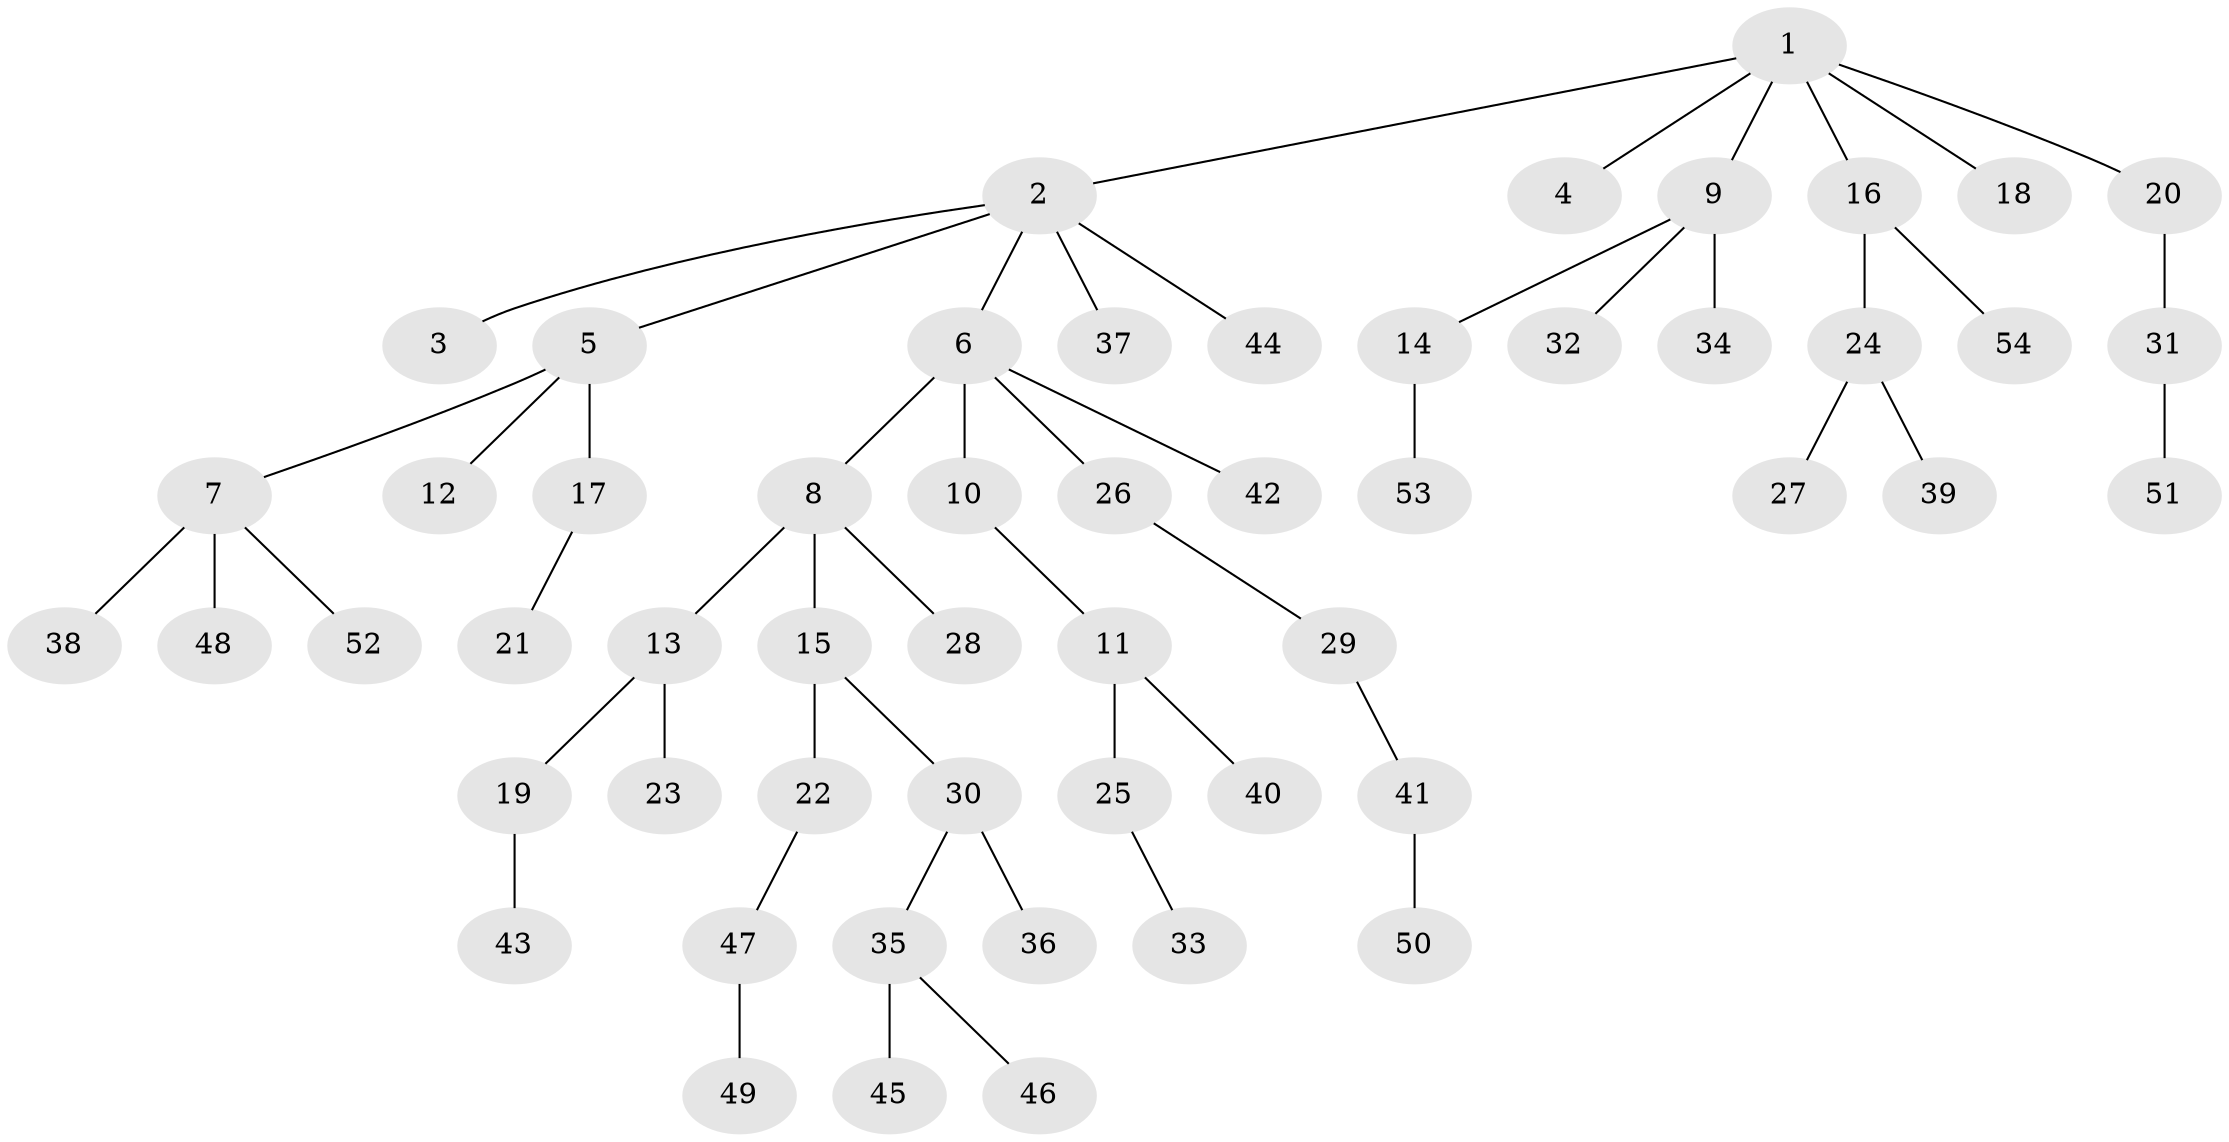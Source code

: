 // coarse degree distribution, {7: 0.02702702702702703, 9: 0.02702702702702703, 1: 0.5945945945945946, 3: 0.08108108108108109, 5: 0.02702702702702703, 4: 0.02702702702702703, 2: 0.21621621621621623}
// Generated by graph-tools (version 1.1) at 2025/52/02/27/25 19:52:12]
// undirected, 54 vertices, 53 edges
graph export_dot {
graph [start="1"]
  node [color=gray90,style=filled];
  1;
  2;
  3;
  4;
  5;
  6;
  7;
  8;
  9;
  10;
  11;
  12;
  13;
  14;
  15;
  16;
  17;
  18;
  19;
  20;
  21;
  22;
  23;
  24;
  25;
  26;
  27;
  28;
  29;
  30;
  31;
  32;
  33;
  34;
  35;
  36;
  37;
  38;
  39;
  40;
  41;
  42;
  43;
  44;
  45;
  46;
  47;
  48;
  49;
  50;
  51;
  52;
  53;
  54;
  1 -- 2;
  1 -- 4;
  1 -- 9;
  1 -- 16;
  1 -- 18;
  1 -- 20;
  2 -- 3;
  2 -- 5;
  2 -- 6;
  2 -- 37;
  2 -- 44;
  5 -- 7;
  5 -- 12;
  5 -- 17;
  6 -- 8;
  6 -- 10;
  6 -- 26;
  6 -- 42;
  7 -- 38;
  7 -- 48;
  7 -- 52;
  8 -- 13;
  8 -- 15;
  8 -- 28;
  9 -- 14;
  9 -- 32;
  9 -- 34;
  10 -- 11;
  11 -- 25;
  11 -- 40;
  13 -- 19;
  13 -- 23;
  14 -- 53;
  15 -- 22;
  15 -- 30;
  16 -- 24;
  16 -- 54;
  17 -- 21;
  19 -- 43;
  20 -- 31;
  22 -- 47;
  24 -- 27;
  24 -- 39;
  25 -- 33;
  26 -- 29;
  29 -- 41;
  30 -- 35;
  30 -- 36;
  31 -- 51;
  35 -- 45;
  35 -- 46;
  41 -- 50;
  47 -- 49;
}
